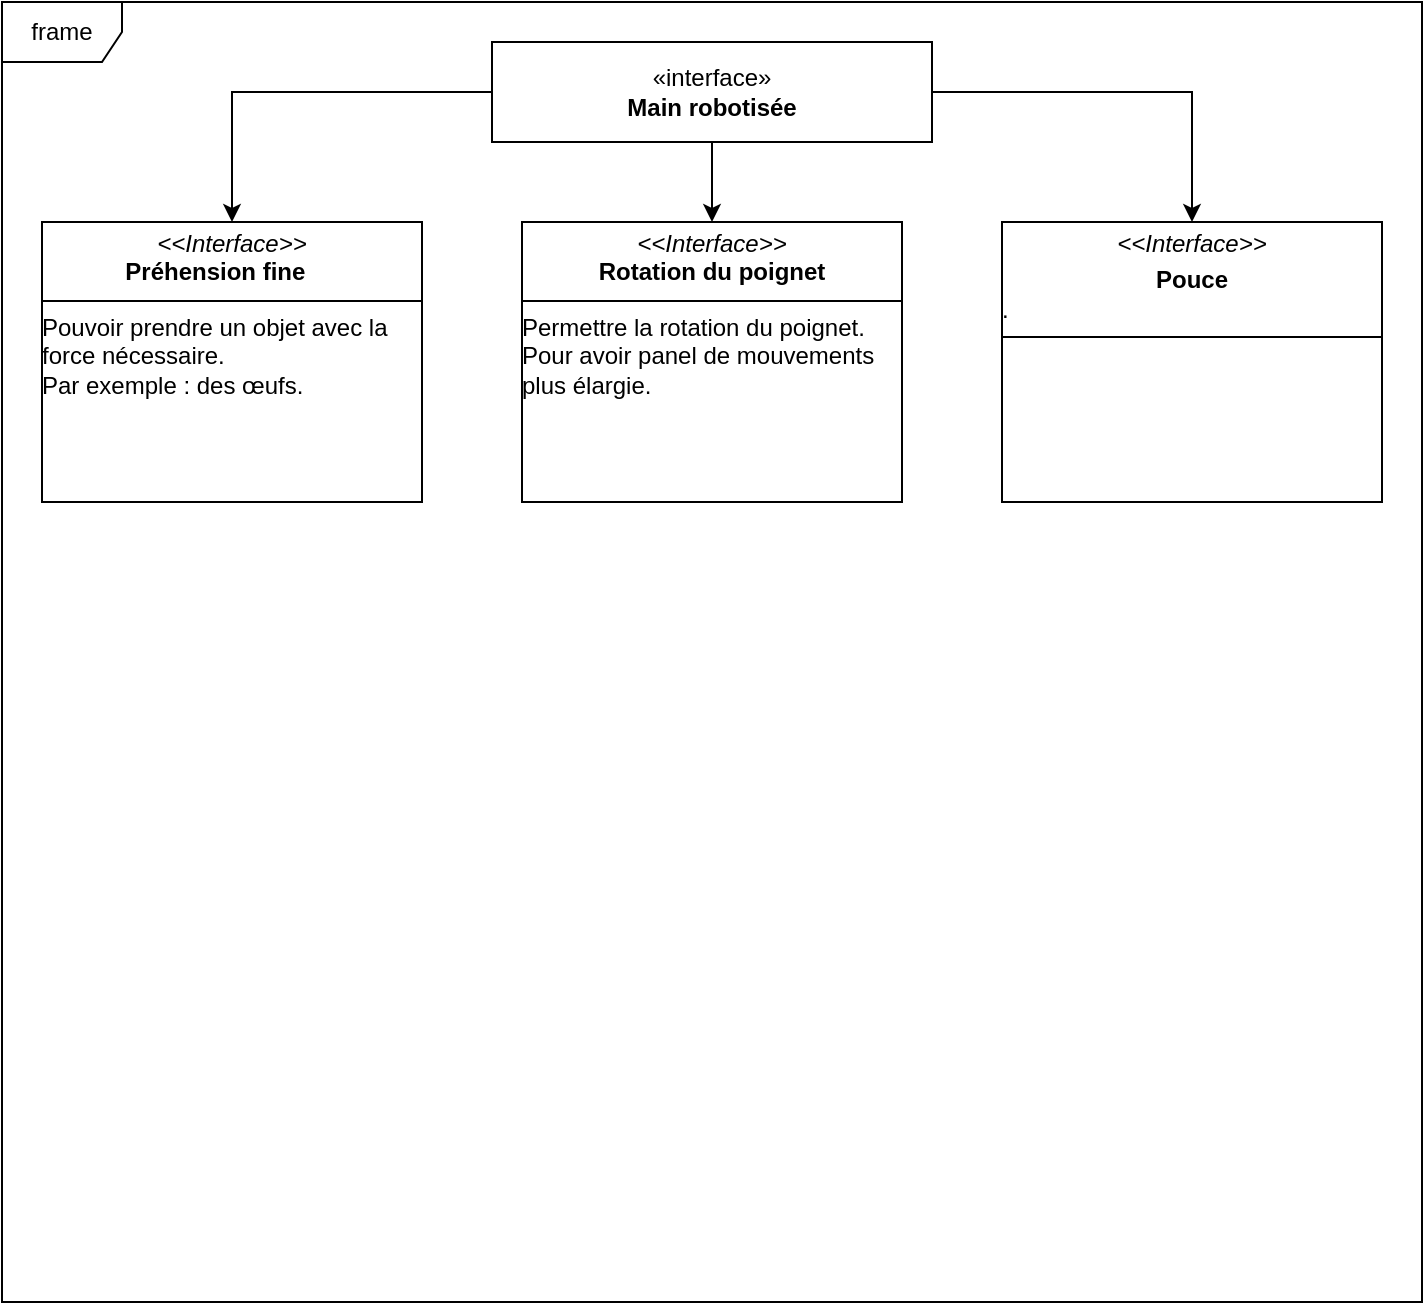 <mxfile version="24.2.1" type="github">
  <diagram name="Page-1" id="WsBL2SjfoAEha8Ucaz8k">
    <mxGraphModel dx="846" dy="704" grid="1" gridSize="10" guides="1" tooltips="1" connect="1" arrows="1" fold="1" page="1" pageScale="1" pageWidth="850" pageHeight="1100" math="0" shadow="0">
      <root>
        <mxCell id="0" />
        <mxCell id="1" parent="0" />
        <mxCell id="aZsAZIokvQd7N0Dv1wfj-1" value="frame" style="shape=umlFrame;whiteSpace=wrap;html=1;pointerEvents=0;" vertex="1" parent="1">
          <mxGeometry x="50" y="40" width="710" height="650" as="geometry" />
        </mxCell>
        <mxCell id="aZsAZIokvQd7N0Dv1wfj-25" style="edgeStyle=orthogonalEdgeStyle;rounded=0;orthogonalLoop=1;jettySize=auto;html=1;exitX=0;exitY=0.5;exitDx=0;exitDy=0;" edge="1" parent="1" source="aZsAZIokvQd7N0Dv1wfj-6" target="aZsAZIokvQd7N0Dv1wfj-20">
          <mxGeometry relative="1" as="geometry" />
        </mxCell>
        <mxCell id="aZsAZIokvQd7N0Dv1wfj-26" style="edgeStyle=orthogonalEdgeStyle;rounded=0;orthogonalLoop=1;jettySize=auto;html=1;exitX=0.5;exitY=1;exitDx=0;exitDy=0;" edge="1" parent="1" source="aZsAZIokvQd7N0Dv1wfj-6" target="aZsAZIokvQd7N0Dv1wfj-23">
          <mxGeometry relative="1" as="geometry" />
        </mxCell>
        <mxCell id="aZsAZIokvQd7N0Dv1wfj-27" style="edgeStyle=orthogonalEdgeStyle;rounded=0;orthogonalLoop=1;jettySize=auto;html=1;exitX=1;exitY=0.5;exitDx=0;exitDy=0;entryX=0.5;entryY=0;entryDx=0;entryDy=0;" edge="1" parent="1" source="aZsAZIokvQd7N0Dv1wfj-6" target="aZsAZIokvQd7N0Dv1wfj-22">
          <mxGeometry relative="1" as="geometry" />
        </mxCell>
        <mxCell id="aZsAZIokvQd7N0Dv1wfj-6" value="«interface»&lt;br&gt;&lt;b&gt;Main robotisée&lt;/b&gt;" style="html=1;whiteSpace=wrap;" vertex="1" parent="1">
          <mxGeometry x="295" y="60" width="220" height="50" as="geometry" />
        </mxCell>
        <mxCell id="aZsAZIokvQd7N0Dv1wfj-20" value="&lt;p style=&quot;margin:0px;margin-top:4px;text-align:center;&quot;&gt;&lt;i&gt;&amp;lt;&amp;lt;Interface&amp;gt;&amp;gt;&lt;/i&gt;&lt;br&gt;&lt;b&gt;Préhension fine&lt;span style=&quot;white-space: pre;&quot;&gt;&#x9;&lt;/span&gt;&lt;/b&gt;&lt;br&gt;&lt;/p&gt;&lt;hr style=&quot;border-style:solid;&quot; size=&quot;1&quot;&gt;&lt;div&gt;Pouvoir prendre un objet avec la force nécessaire. &lt;br&gt;&lt;/div&gt;&lt;div&gt;Par exemple : des œufs.&lt;/div&gt;&lt;div&gt;&lt;br&gt;&lt;/div&gt;&lt;div&gt;&lt;br&gt;&lt;/div&gt;&lt;div&gt;&lt;br&gt;&lt;/div&gt;&lt;div&gt;&lt;br&gt;&lt;/div&gt;&lt;div&gt;&lt;br&gt;&lt;/div&gt;&lt;div&gt;&lt;br&gt;&lt;/div&gt;&lt;div&gt;&lt;br&gt;&lt;/div&gt;&lt;div&gt;&lt;br&gt;&lt;/div&gt;&lt;div&gt;&lt;br&gt;&lt;/div&gt;&lt;div&gt;&lt;br&gt;&lt;/div&gt;" style="verticalAlign=top;align=left;overflow=fill;html=1;whiteSpace=wrap;" vertex="1" parent="1">
          <mxGeometry x="70" y="150" width="190" height="140" as="geometry" />
        </mxCell>
        <mxCell id="aZsAZIokvQd7N0Dv1wfj-22" value="&lt;p style=&quot;margin:0px;margin-top:4px;text-align:center;&quot;&gt;&lt;i&gt;&amp;lt;&amp;lt;Interface&amp;gt;&amp;gt;&lt;/i&gt;&lt;/p&gt;&lt;p style=&quot;margin:0px;margin-top:4px;text-align:center;&quot;&gt;&lt;b&gt;Pouce&lt;/b&gt;&lt;br&gt;&lt;/p&gt;.&lt;hr style=&quot;border-style:solid;&quot; size=&quot;1&quot;&gt;" style="verticalAlign=top;align=left;overflow=fill;html=1;whiteSpace=wrap;" vertex="1" parent="1">
          <mxGeometry x="550" y="150" width="190" height="140" as="geometry" />
        </mxCell>
        <mxCell id="aZsAZIokvQd7N0Dv1wfj-23" value="&lt;p style=&quot;margin:0px;margin-top:4px;text-align:center;&quot;&gt;&lt;i&gt;&amp;lt;&amp;lt;Interface&amp;gt;&amp;gt;&lt;/i&gt;&lt;br&gt;&lt;b&gt;Rotation du poignet&lt;/b&gt;&lt;br&gt;&lt;/p&gt;&lt;hr style=&quot;border-style:solid;&quot; size=&quot;1&quot;&gt;&lt;div&gt;Permettre la rotation du poignet. Pour avoir panel de mouvements plus élargie.&lt;/div&gt;&lt;div&gt;&lt;br&gt;&lt;/div&gt;&lt;div&gt;&lt;br&gt;&lt;/div&gt;&lt;div&gt;&lt;br&gt;&lt;/div&gt;&lt;div&gt;&lt;br&gt;&lt;/div&gt;&lt;div&gt;&lt;br&gt;&lt;/div&gt;&lt;div&gt;&lt;br&gt;&lt;/div&gt;&lt;div&gt;&lt;br&gt;&lt;/div&gt;&lt;div&gt;&lt;br&gt;&lt;/div&gt;&lt;div&gt;&lt;br&gt;&lt;/div&gt;&lt;div&gt;&lt;br&gt;&lt;/div&gt;&lt;div&gt;&lt;br&gt;&lt;/div&gt;" style="verticalAlign=top;align=left;overflow=fill;html=1;whiteSpace=wrap;" vertex="1" parent="1">
          <mxGeometry x="310" y="150" width="190" height="140" as="geometry" />
        </mxCell>
      </root>
    </mxGraphModel>
  </diagram>
</mxfile>
